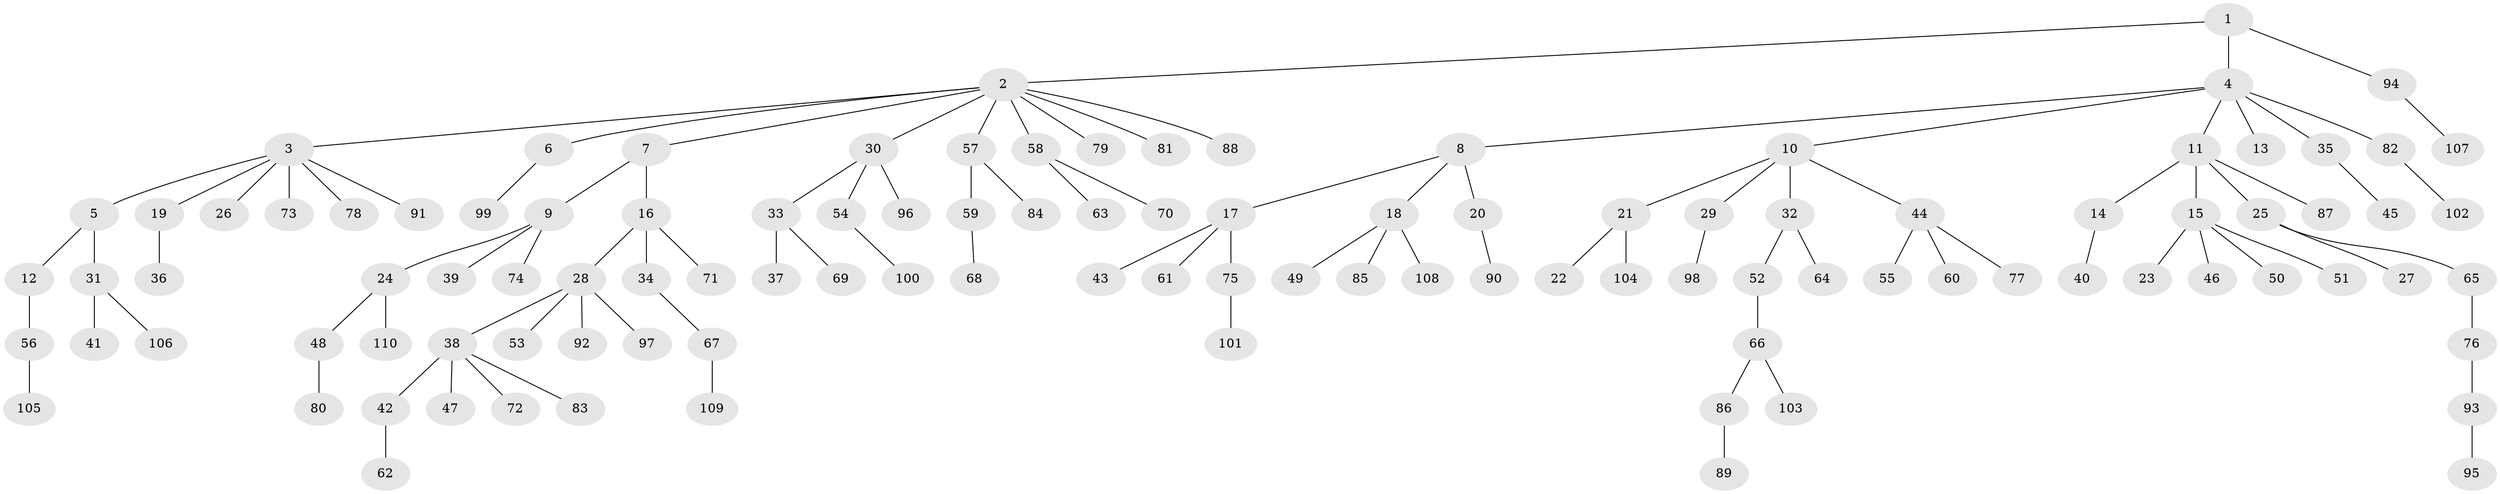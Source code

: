 // Generated by graph-tools (version 1.1) at 2025/53/03/09/25 04:53:48]
// undirected, 110 vertices, 109 edges
graph export_dot {
graph [start="1"]
  node [color=gray90,style=filled];
  1;
  2;
  3;
  4;
  5;
  6;
  7;
  8;
  9;
  10;
  11;
  12;
  13;
  14;
  15;
  16;
  17;
  18;
  19;
  20;
  21;
  22;
  23;
  24;
  25;
  26;
  27;
  28;
  29;
  30;
  31;
  32;
  33;
  34;
  35;
  36;
  37;
  38;
  39;
  40;
  41;
  42;
  43;
  44;
  45;
  46;
  47;
  48;
  49;
  50;
  51;
  52;
  53;
  54;
  55;
  56;
  57;
  58;
  59;
  60;
  61;
  62;
  63;
  64;
  65;
  66;
  67;
  68;
  69;
  70;
  71;
  72;
  73;
  74;
  75;
  76;
  77;
  78;
  79;
  80;
  81;
  82;
  83;
  84;
  85;
  86;
  87;
  88;
  89;
  90;
  91;
  92;
  93;
  94;
  95;
  96;
  97;
  98;
  99;
  100;
  101;
  102;
  103;
  104;
  105;
  106;
  107;
  108;
  109;
  110;
  1 -- 2;
  1 -- 4;
  1 -- 94;
  2 -- 3;
  2 -- 6;
  2 -- 7;
  2 -- 30;
  2 -- 57;
  2 -- 58;
  2 -- 79;
  2 -- 81;
  2 -- 88;
  3 -- 5;
  3 -- 19;
  3 -- 26;
  3 -- 73;
  3 -- 78;
  3 -- 91;
  4 -- 8;
  4 -- 10;
  4 -- 11;
  4 -- 13;
  4 -- 35;
  4 -- 82;
  5 -- 12;
  5 -- 31;
  6 -- 99;
  7 -- 9;
  7 -- 16;
  8 -- 17;
  8 -- 18;
  8 -- 20;
  9 -- 24;
  9 -- 39;
  9 -- 74;
  10 -- 21;
  10 -- 29;
  10 -- 32;
  10 -- 44;
  11 -- 14;
  11 -- 15;
  11 -- 25;
  11 -- 87;
  12 -- 56;
  14 -- 40;
  15 -- 23;
  15 -- 46;
  15 -- 50;
  15 -- 51;
  16 -- 28;
  16 -- 34;
  16 -- 71;
  17 -- 43;
  17 -- 61;
  17 -- 75;
  18 -- 49;
  18 -- 85;
  18 -- 108;
  19 -- 36;
  20 -- 90;
  21 -- 22;
  21 -- 104;
  24 -- 48;
  24 -- 110;
  25 -- 27;
  25 -- 65;
  28 -- 38;
  28 -- 53;
  28 -- 92;
  28 -- 97;
  29 -- 98;
  30 -- 33;
  30 -- 54;
  30 -- 96;
  31 -- 41;
  31 -- 106;
  32 -- 52;
  32 -- 64;
  33 -- 37;
  33 -- 69;
  34 -- 67;
  35 -- 45;
  38 -- 42;
  38 -- 47;
  38 -- 72;
  38 -- 83;
  42 -- 62;
  44 -- 55;
  44 -- 60;
  44 -- 77;
  48 -- 80;
  52 -- 66;
  54 -- 100;
  56 -- 105;
  57 -- 59;
  57 -- 84;
  58 -- 63;
  58 -- 70;
  59 -- 68;
  65 -- 76;
  66 -- 86;
  66 -- 103;
  67 -- 109;
  75 -- 101;
  76 -- 93;
  82 -- 102;
  86 -- 89;
  93 -- 95;
  94 -- 107;
}
